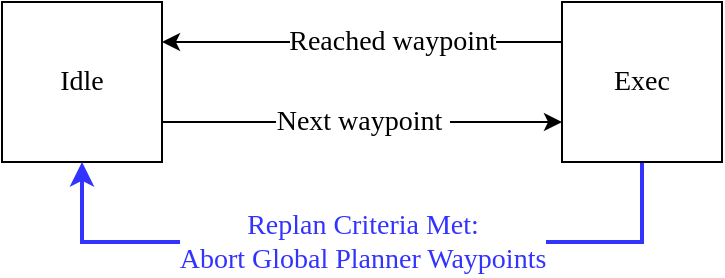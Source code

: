 <mxfile version="19.0.3" type="device"><diagram id="T1869aAoX40pso-8kHGS" name="Page-1"><mxGraphModel dx="981" dy="606" grid="1" gridSize="10" guides="1" tooltips="1" connect="1" arrows="1" fold="1" page="1" pageScale="1" pageWidth="850" pageHeight="1100" math="0" shadow="0"><root><mxCell id="0"/><mxCell id="1" parent="0"/><mxCell id="h8MlMDhkACZiAOvJpYZP-5" value="Next waypoint&amp;nbsp;" style="edgeStyle=orthogonalEdgeStyle;rounded=0;orthogonalLoop=1;jettySize=auto;html=1;exitX=1;exitY=0.75;exitDx=0;exitDy=0;entryX=0;entryY=0.75;entryDx=0;entryDy=0;fontFamily=Comptuer Modern;fontSource=http%3A%2F%2Fmirrors.ctan.org%2Ffonts%2Fcm-unicode%2Ffonts%2Fotf%2Fcmunbxo.otf;fontSize=14;" parent="1" source="h8MlMDhkACZiAOvJpYZP-1" target="h8MlMDhkACZiAOvJpYZP-2" edge="1"><mxGeometry relative="1" as="geometry"/></mxCell><mxCell id="h8MlMDhkACZiAOvJpYZP-1" value="Idle" style="rounded=0;whiteSpace=wrap;html=1;fontFamily=Comptuer Modern;fontSource=http%3A%2F%2Fmirrors.ctan.org%2Ffonts%2Fcm-unicode%2Ffonts%2Fotf%2Fcmunbxo.otf;fontSize=14;" parent="1" vertex="1"><mxGeometry x="40" y="40" width="80" height="80" as="geometry"/></mxCell><mxCell id="h8MlMDhkACZiAOvJpYZP-10" value="Reached waypoint" style="edgeStyle=orthogonalEdgeStyle;rounded=0;orthogonalLoop=1;jettySize=auto;html=1;exitX=0;exitY=0.25;exitDx=0;exitDy=0;entryX=1;entryY=0.25;entryDx=0;entryDy=0;fontFamily=Comptuer Modern;fontSource=http%3A%2F%2Fmirrors.ctan.org%2Ffonts%2Fcm-unicode%2Ffonts%2Fotf%2Fcmunbxo.otf;fontSize=14;" parent="1" source="h8MlMDhkACZiAOvJpYZP-2" target="h8MlMDhkACZiAOvJpYZP-1" edge="1"><mxGeometry x="-0.143" relative="1" as="geometry"><mxPoint as="offset"/></mxGeometry></mxCell><mxCell id="6RlCiyW5bp_H8C8-92ul-1" value="&lt;font color=&quot;#3333ff&quot;&gt;Replan Criteria Met:&lt;br&gt;Abort Global Planner Waypoints&lt;/font&gt;" style="edgeStyle=orthogonalEdgeStyle;rounded=0;orthogonalLoop=1;jettySize=auto;html=1;exitX=0.5;exitY=1;exitDx=0;exitDy=0;entryX=0.5;entryY=1;entryDx=0;entryDy=0;fontFamily=Comptuer Modern;fontSource=http%3A%2F%2Fmirrors.ctan.org%2Ffonts%2Fcm-unicode%2Ffonts%2Fotf%2Fcmunbxo.otf;fontSize=14;fillColor=#dae8fc;strokeColor=#3333FF;strokeWidth=2;" parent="1" source="h8MlMDhkACZiAOvJpYZP-2" target="h8MlMDhkACZiAOvJpYZP-1" edge="1"><mxGeometry relative="1" as="geometry"><Array as="points"><mxPoint x="360" y="160"/><mxPoint x="80" y="160"/></Array></mxGeometry></mxCell><mxCell id="h8MlMDhkACZiAOvJpYZP-2" value="Exec" style="rounded=0;whiteSpace=wrap;html=1;fontFamily=Comptuer Modern;fontSource=http%3A%2F%2Fmirrors.ctan.org%2Ffonts%2Fcm-unicode%2Ffonts%2Fotf%2Fcmunbxo.otf;fontSize=14;" parent="1" vertex="1"><mxGeometry x="320" y="40" width="80" height="80" as="geometry"/></mxCell></root></mxGraphModel></diagram></mxfile>